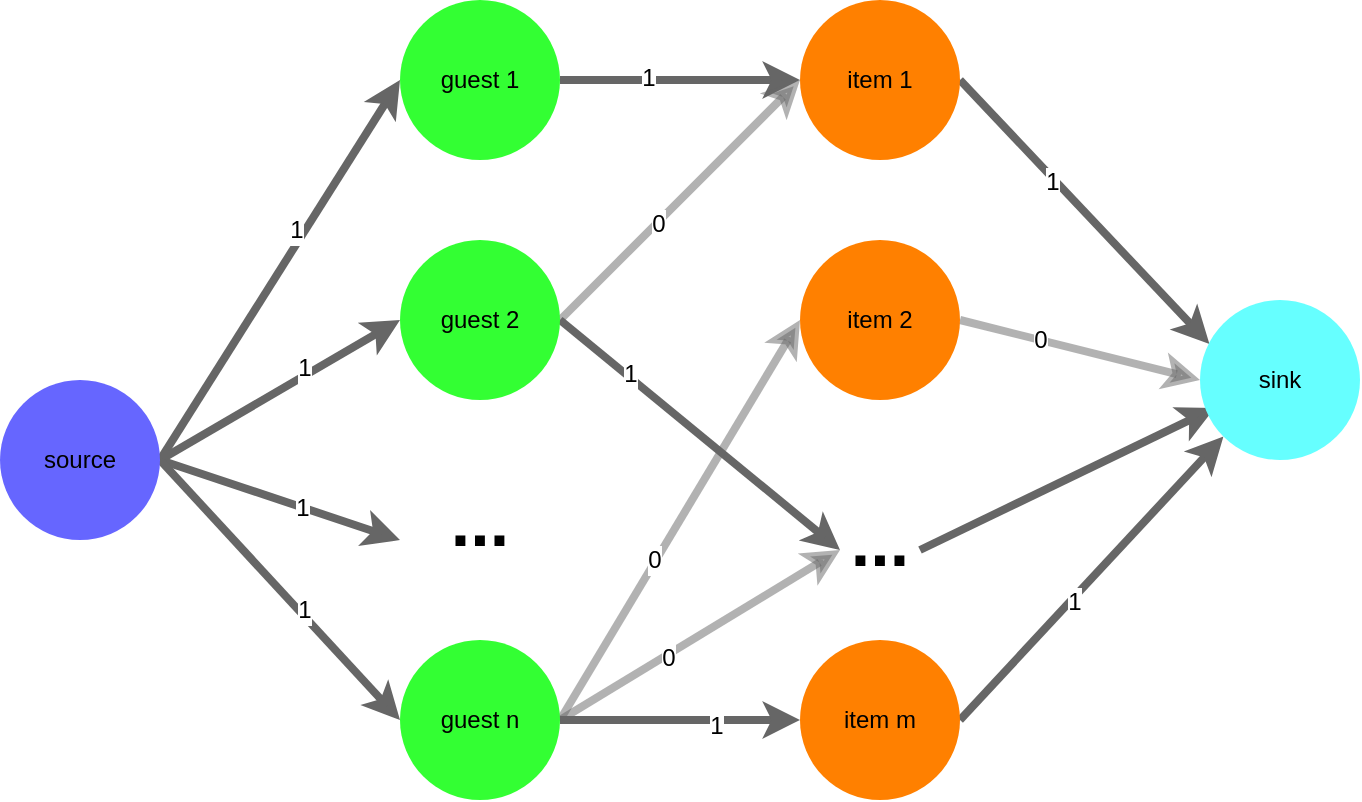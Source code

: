 <mxGraphModel dx="530" dy="443" grid="1" gridSize="10" guides="1" tooltips="1" connect="1" arrows="1" fold="1" page="1" pageScale="1" pageWidth="850" pageHeight="1100" background="#ffffff"><root><mxCell id="0"/><mxCell id="1" parent="0"/><mxCell id="15" style="edgeStyle=none;rounded=0;html=1;exitX=1;exitY=0.5;entryX=0;entryY=0.5;jettySize=auto;orthogonalLoop=1;strokeWidth=4;strokeColor=#666666;" parent="1" source="3" target="7" edge="1"><mxGeometry relative="1" as="geometry"/></mxCell><mxCell id="35" value="1" style="text;html=1;resizable=0;points=[];align=center;verticalAlign=middle;labelBackgroundColor=#ffffff;" vertex="1" connectable="0" parent="15"><mxGeometry x="0.188" y="4" relative="1" as="geometry"><mxPoint as="offset"/></mxGeometry></mxCell><mxCell id="16" style="edgeStyle=none;rounded=0;html=1;exitX=1;exitY=0.5;entryX=0;entryY=0.5;jettySize=auto;orthogonalLoop=1;strokeWidth=4;strokeColor=#666666;" parent="1" source="3" target="8" edge="1"><mxGeometry relative="1" as="geometry"/></mxCell><mxCell id="36" value="1" style="text;html=1;resizable=0;points=[];align=center;verticalAlign=middle;labelBackgroundColor=#ffffff;" vertex="1" connectable="0" parent="16"><mxGeometry x="0.234" y="4" relative="1" as="geometry"><mxPoint as="offset"/></mxGeometry></mxCell><mxCell id="17" style="edgeStyle=none;rounded=0;html=1;exitX=1;exitY=0.5;jettySize=auto;orthogonalLoop=1;strokeWidth=4;strokeColor=#666666;" parent="1" source="3" edge="1"><mxGeometry relative="1" as="geometry"><mxPoint x="240" y="310" as="targetPoint"/></mxGeometry></mxCell><mxCell id="37" value="1" style="text;html=1;resizable=0;points=[];align=center;verticalAlign=middle;labelBackgroundColor=#ffffff;" vertex="1" connectable="0" parent="17"><mxGeometry x="0.182" relative="1" as="geometry"><mxPoint as="offset"/></mxGeometry></mxCell><mxCell id="18" style="edgeStyle=none;rounded=0;html=1;exitX=1;exitY=0.5;entryX=0;entryY=0.5;jettySize=auto;orthogonalLoop=1;strokeWidth=4;strokeColor=#666666;" parent="1" source="3" target="9" edge="1"><mxGeometry relative="1" as="geometry"/></mxCell><mxCell id="39" value="1" style="text;html=1;resizable=0;points=[];align=center;verticalAlign=middle;labelBackgroundColor=#ffffff;" vertex="1" connectable="0" parent="18"><mxGeometry x="0.173" y="2" relative="1" as="geometry"><mxPoint as="offset"/></mxGeometry></mxCell><mxCell id="3" value="source" style="ellipse;whiteSpace=wrap;html=1;aspect=fixed;strokeColor=none;fillColor=#6666FF;" parent="1" vertex="1"><mxGeometry x="40" y="230" width="80" height="80" as="geometry"/></mxCell><mxCell id="25" style="edgeStyle=none;rounded=0;html=1;exitX=1;exitY=0.5;entryX=0;entryY=0.5;jettySize=auto;orthogonalLoop=1;strokeColor=#666666;strokeWidth=4;" parent="1" source="7" target="19" edge="1"><mxGeometry relative="1" as="geometry"/></mxCell><mxCell id="40" value="1" style="text;html=1;resizable=0;points=[];align=center;verticalAlign=middle;labelBackgroundColor=#ffffff;" vertex="1" connectable="0" parent="25"><mxGeometry x="-0.27" y="1" relative="1" as="geometry"><mxPoint as="offset"/></mxGeometry></mxCell><mxCell id="7" value="guest 1" style="ellipse;whiteSpace=wrap;html=1;aspect=fixed;gradientColor=none;fillColor=#33FF33;strokeColor=none;" parent="1" vertex="1"><mxGeometry x="240" y="40" width="80" height="80" as="geometry"/></mxCell><mxCell id="26" style="edgeStyle=none;rounded=0;html=1;exitX=1;exitY=0.5;jettySize=auto;orthogonalLoop=1;strokeColor=#666666;strokeWidth=4;jumpStyle=none;opacity=50;" parent="1" source="8" edge="1"><mxGeometry relative="1" as="geometry"><mxPoint x="440" y="80" as="targetPoint"/></mxGeometry></mxCell><mxCell id="41" value="0" style="text;html=1;resizable=0;points=[];align=center;verticalAlign=middle;labelBackgroundColor=#ffffff;" vertex="1" connectable="0" parent="26"><mxGeometry x="-0.194" y="-1" relative="1" as="geometry"><mxPoint y="-1" as="offset"/></mxGeometry></mxCell><mxCell id="30" style="edgeStyle=none;rounded=0;html=1;exitX=1;exitY=0.5;entryX=0;entryY=0.75;jettySize=auto;orthogonalLoop=1;strokeColor=#666666;strokeWidth=4;" parent="1" source="8" target="23" edge="1"><mxGeometry relative="1" as="geometry"/></mxCell><mxCell id="42" value="1" style="text;html=1;resizable=0;points=[];align=center;verticalAlign=middle;labelBackgroundColor=#ffffff;" vertex="1" connectable="0" parent="30"><mxGeometry x="-0.507" relative="1" as="geometry"><mxPoint y="-1" as="offset"/></mxGeometry></mxCell><mxCell id="8" value="guest 2" style="ellipse;whiteSpace=wrap;html=1;aspect=fixed;gradientColor=none;fillColor=#33FF33;strokeColor=none;" parent="1" vertex="1"><mxGeometry x="240" y="160" width="80" height="80" as="geometry"/></mxCell><mxCell id="27" style="edgeStyle=none;rounded=0;html=1;exitX=1;exitY=0.5;entryX=0;entryY=0.5;jettySize=auto;orthogonalLoop=1;strokeColor=#666666;strokeWidth=4;opacity=50;" parent="1" source="9" target="20" edge="1"><mxGeometry relative="1" as="geometry"/></mxCell><mxCell id="43" value="0" style="text;html=1;resizable=0;points=[];align=center;verticalAlign=middle;labelBackgroundColor=#ffffff;" vertex="1" connectable="0" parent="27"><mxGeometry x="-0.205" y="1" relative="1" as="geometry"><mxPoint as="offset"/></mxGeometry></mxCell><mxCell id="28" style="edgeStyle=none;rounded=0;html=1;exitX=1;exitY=0.5;entryX=0;entryY=0.5;jettySize=auto;orthogonalLoop=1;strokeColor=#666666;strokeWidth=4;" parent="1" source="9" target="22" edge="1"><mxGeometry relative="1" as="geometry"/></mxCell><mxCell id="45" value="1" style="text;html=1;resizable=0;points=[];align=center;verticalAlign=middle;labelBackgroundColor=#ffffff;" vertex="1" connectable="0" parent="28"><mxGeometry x="0.296" y="-3" relative="1" as="geometry"><mxPoint as="offset"/></mxGeometry></mxCell><mxCell id="29" style="edgeStyle=none;rounded=0;html=1;exitX=1;exitY=0.5;entryX=0;entryY=0.75;jettySize=auto;orthogonalLoop=1;strokeColor=#666666;strokeWidth=4;opacity=50;" parent="1" source="9" target="23" edge="1"><mxGeometry relative="1" as="geometry"/></mxCell><mxCell id="44" value="0" style="text;html=1;resizable=0;points=[];align=center;verticalAlign=middle;labelBackgroundColor=#ffffff;" vertex="1" connectable="0" parent="29"><mxGeometry x="-0.242" y="-1" relative="1" as="geometry"><mxPoint as="offset"/></mxGeometry></mxCell><mxCell id="9" value="guest n" style="ellipse;whiteSpace=wrap;html=1;aspect=fixed;gradientColor=none;fillColor=#33FF33;strokeColor=none;" parent="1" vertex="1"><mxGeometry x="240" y="360" width="80" height="80" as="geometry"/></mxCell><mxCell id="10" value="&lt;b&gt;&lt;font style=&quot;font-size: 35px&quot;&gt;...&lt;/font&gt;&lt;/b&gt;" style="text;html=1;strokeColor=none;fillColor=none;align=center;verticalAlign=middle;whiteSpace=wrap;rounded=0;" parent="1" vertex="1"><mxGeometry x="260" y="290" width="40" height="20" as="geometry"/></mxCell><mxCell id="31" style="edgeStyle=none;rounded=0;html=1;exitX=1;exitY=0.5;entryX=0.059;entryY=0.275;jettySize=auto;orthogonalLoop=1;strokeColor=#666666;strokeWidth=4;entryPerimeter=0;" parent="1" source="19" target="24" edge="1"><mxGeometry relative="1" as="geometry"/></mxCell><mxCell id="46" value="1" style="text;html=1;resizable=0;points=[];align=center;verticalAlign=middle;labelBackgroundColor=#ffffff;" vertex="1" connectable="0" parent="31"><mxGeometry x="-0.246" y="-2" relative="1" as="geometry"><mxPoint as="offset"/></mxGeometry></mxCell><mxCell id="19" value="item 1" style="ellipse;whiteSpace=wrap;html=1;aspect=fixed;strokeColor=none;fillColor=#FF8000;" parent="1" vertex="1"><mxGeometry x="440" y="40" width="80" height="80" as="geometry"/></mxCell><mxCell id="32" style="edgeStyle=none;rounded=0;html=1;exitX=1;exitY=0.5;jettySize=auto;orthogonalLoop=1;strokeColor=#666666;strokeWidth=4;opacity=50;" parent="1" source="20" edge="1"><mxGeometry relative="1" as="geometry"><mxPoint x="640" y="230" as="targetPoint"/></mxGeometry></mxCell><mxCell id="51" value="0" style="text;html=1;resizable=0;points=[];align=center;verticalAlign=middle;labelBackgroundColor=#ffffff;" vertex="1" connectable="0" parent="32"><mxGeometry x="-0.337" relative="1" as="geometry"><mxPoint as="offset"/></mxGeometry></mxCell><mxCell id="20" value="item 2" style="ellipse;whiteSpace=wrap;html=1;aspect=fixed;strokeColor=none;fillColor=#FF8000;" parent="1" vertex="1"><mxGeometry x="440" y="160" width="80" height="80" as="geometry"/></mxCell><mxCell id="33" style="edgeStyle=none;rounded=0;html=1;exitX=1;exitY=0.5;jettySize=auto;orthogonalLoop=1;strokeColor=#666666;strokeWidth=4;entryX=0;entryY=1;" parent="1" source="22" target="24" edge="1"><mxGeometry relative="1" as="geometry"><mxPoint x="640" y="230" as="targetPoint"/></mxGeometry></mxCell><mxCell id="49" value="1" style="text;html=1;resizable=0;points=[];align=center;verticalAlign=middle;labelBackgroundColor=#ffffff;" vertex="1" connectable="0" parent="33"><mxGeometry x="-0.148" y="-1" relative="1" as="geometry"><mxPoint as="offset"/></mxGeometry></mxCell><mxCell id="22" value="item m" style="ellipse;whiteSpace=wrap;html=1;aspect=fixed;strokeColor=none;fillColor=#FF8000;" parent="1" vertex="1"><mxGeometry x="440" y="360" width="80" height="80" as="geometry"/></mxCell><mxCell id="34" style="edgeStyle=none;rounded=0;html=1;exitX=1;exitY=0.75;jettySize=auto;orthogonalLoop=1;strokeColor=#666666;strokeWidth=4;entryX=0.092;entryY=0.675;entryPerimeter=0;" parent="1" source="23" target="24" edge="1"><mxGeometry relative="1" as="geometry"><mxPoint x="640" y="230" as="targetPoint"/></mxGeometry></mxCell><mxCell id="23" value="&lt;b&gt;&lt;font style=&quot;font-size: 35px&quot;&gt;...&lt;/font&gt;&lt;/b&gt;" style="text;html=1;strokeColor=none;fillColor=none;align=center;verticalAlign=middle;whiteSpace=wrap;rounded=0;" parent="1" vertex="1"><mxGeometry x="460" y="300" width="40" height="20" as="geometry"/></mxCell><mxCell id="24" value="sink" style="ellipse;whiteSpace=wrap;html=1;aspect=fixed;strokeColor=none;fillColor=#66FFFF;" parent="1" vertex="1"><mxGeometry x="640" y="190" width="80" height="80" as="geometry"/></mxCell></root></mxGraphModel>